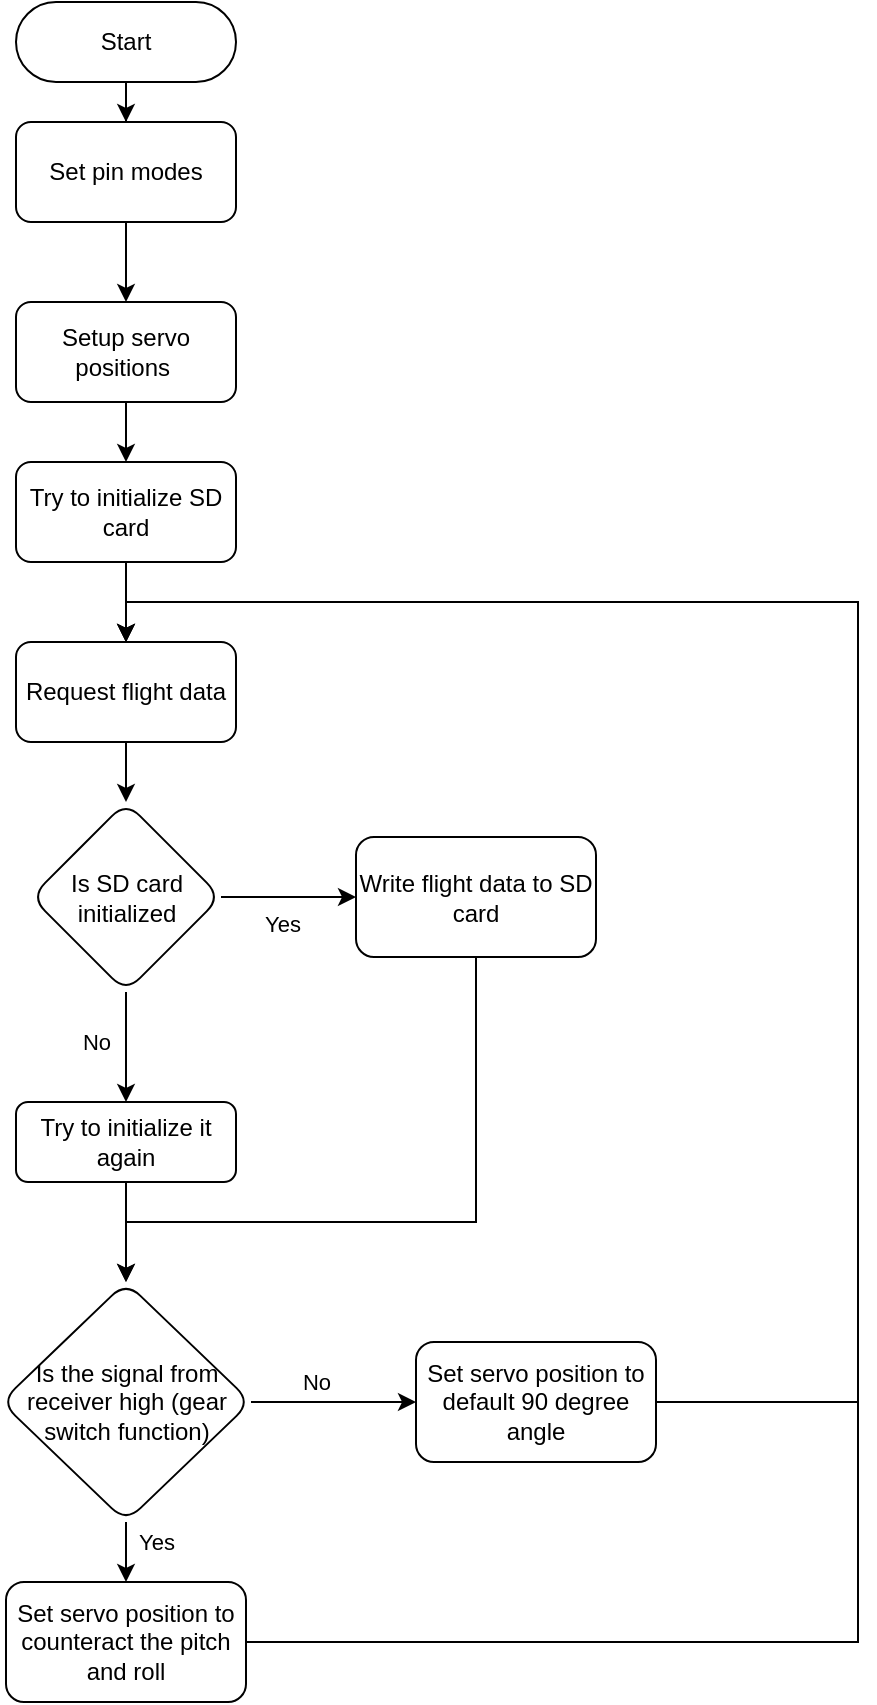 <mxfile version="24.4.0" type="device">
  <diagram id="C5RBs43oDa-KdzZeNtuy" name="Page-1">
    <mxGraphModel dx="767" dy="1169" grid="1" gridSize="10" guides="1" tooltips="1" connect="1" arrows="1" fold="1" page="1" pageScale="1" pageWidth="827" pageHeight="1169" math="0" shadow="0">
      <root>
        <mxCell id="WIyWlLk6GJQsqaUBKTNV-0" />
        <mxCell id="WIyWlLk6GJQsqaUBKTNV-1" parent="WIyWlLk6GJQsqaUBKTNV-0" />
        <mxCell id="wFGCu8srwnu4NARR1gRQ-17" value="" style="edgeStyle=orthogonalEdgeStyle;rounded=0;orthogonalLoop=1;jettySize=auto;html=1;" edge="1" parent="WIyWlLk6GJQsqaUBKTNV-1" source="WIyWlLk6GJQsqaUBKTNV-3" target="wFGCu8srwnu4NARR1gRQ-14">
          <mxGeometry relative="1" as="geometry" />
        </mxCell>
        <mxCell id="WIyWlLk6GJQsqaUBKTNV-3" value="Start" style="rounded=1;whiteSpace=wrap;html=1;fontSize=12;glass=0;strokeWidth=1;shadow=0;arcSize=50;" parent="WIyWlLk6GJQsqaUBKTNV-1" vertex="1">
          <mxGeometry x="160" y="80" width="110" height="40" as="geometry" />
        </mxCell>
        <mxCell id="wFGCu8srwnu4NARR1gRQ-12" value="" style="edgeStyle=orthogonalEdgeStyle;rounded=0;orthogonalLoop=1;jettySize=auto;html=1;" edge="1" parent="WIyWlLk6GJQsqaUBKTNV-1" source="wFGCu8srwnu4NARR1gRQ-7" target="wFGCu8srwnu4NARR1gRQ-11">
          <mxGeometry relative="1" as="geometry" />
        </mxCell>
        <mxCell id="wFGCu8srwnu4NARR1gRQ-7" value="Setup servo positions&amp;nbsp;" style="whiteSpace=wrap;html=1;rounded=1;glass=0;strokeWidth=1;shadow=0;" vertex="1" parent="WIyWlLk6GJQsqaUBKTNV-1">
          <mxGeometry x="160" y="230" width="110" height="50" as="geometry" />
        </mxCell>
        <mxCell id="wFGCu8srwnu4NARR1gRQ-19" value="" style="edgeStyle=orthogonalEdgeStyle;rounded=0;orthogonalLoop=1;jettySize=auto;html=1;" edge="1" parent="WIyWlLk6GJQsqaUBKTNV-1" source="wFGCu8srwnu4NARR1gRQ-11" target="wFGCu8srwnu4NARR1gRQ-18">
          <mxGeometry relative="1" as="geometry" />
        </mxCell>
        <mxCell id="wFGCu8srwnu4NARR1gRQ-11" value="Try to initialize SD card" style="whiteSpace=wrap;html=1;rounded=1;glass=0;strokeWidth=1;shadow=0;" vertex="1" parent="WIyWlLk6GJQsqaUBKTNV-1">
          <mxGeometry x="160" y="310" width="110" height="50" as="geometry" />
        </mxCell>
        <mxCell id="wFGCu8srwnu4NARR1gRQ-16" value="" style="edgeStyle=orthogonalEdgeStyle;rounded=0;orthogonalLoop=1;jettySize=auto;html=1;" edge="1" parent="WIyWlLk6GJQsqaUBKTNV-1" source="wFGCu8srwnu4NARR1gRQ-14" target="wFGCu8srwnu4NARR1gRQ-7">
          <mxGeometry relative="1" as="geometry" />
        </mxCell>
        <mxCell id="wFGCu8srwnu4NARR1gRQ-14" value="Set pin modes" style="whiteSpace=wrap;html=1;rounded=1;glass=0;strokeWidth=1;shadow=0;" vertex="1" parent="WIyWlLk6GJQsqaUBKTNV-1">
          <mxGeometry x="160" y="140" width="110" height="50" as="geometry" />
        </mxCell>
        <mxCell id="wFGCu8srwnu4NARR1gRQ-23" value="" style="edgeStyle=orthogonalEdgeStyle;rounded=0;orthogonalLoop=1;jettySize=auto;html=1;" edge="1" parent="WIyWlLk6GJQsqaUBKTNV-1" source="wFGCu8srwnu4NARR1gRQ-18" target="wFGCu8srwnu4NARR1gRQ-22">
          <mxGeometry relative="1" as="geometry" />
        </mxCell>
        <mxCell id="wFGCu8srwnu4NARR1gRQ-18" value="Request flight data" style="whiteSpace=wrap;html=1;rounded=1;glass=0;strokeWidth=1;shadow=0;" vertex="1" parent="WIyWlLk6GJQsqaUBKTNV-1">
          <mxGeometry x="160" y="400" width="110" height="50" as="geometry" />
        </mxCell>
        <mxCell id="wFGCu8srwnu4NARR1gRQ-25" value="" style="edgeStyle=orthogonalEdgeStyle;rounded=0;orthogonalLoop=1;jettySize=auto;html=1;" edge="1" parent="WIyWlLk6GJQsqaUBKTNV-1" source="wFGCu8srwnu4NARR1gRQ-22" target="wFGCu8srwnu4NARR1gRQ-24">
          <mxGeometry relative="1" as="geometry" />
        </mxCell>
        <mxCell id="wFGCu8srwnu4NARR1gRQ-26" value="No" style="edgeLabel;html=1;align=center;verticalAlign=middle;resizable=0;points=[];" vertex="1" connectable="0" parent="wFGCu8srwnu4NARR1gRQ-25">
          <mxGeometry x="-0.026" y="-5" relative="1" as="geometry">
            <mxPoint x="-10" y="-2" as="offset" />
          </mxGeometry>
        </mxCell>
        <mxCell id="wFGCu8srwnu4NARR1gRQ-28" value="" style="edgeStyle=orthogonalEdgeStyle;rounded=0;orthogonalLoop=1;jettySize=auto;html=1;" edge="1" parent="WIyWlLk6GJQsqaUBKTNV-1" source="wFGCu8srwnu4NARR1gRQ-22" target="wFGCu8srwnu4NARR1gRQ-27">
          <mxGeometry relative="1" as="geometry" />
        </mxCell>
        <mxCell id="wFGCu8srwnu4NARR1gRQ-29" value="Yes" style="edgeLabel;html=1;align=center;verticalAlign=middle;resizable=0;points=[];" vertex="1" connectable="0" parent="wFGCu8srwnu4NARR1gRQ-28">
          <mxGeometry x="-0.107" relative="1" as="geometry">
            <mxPoint y="13" as="offset" />
          </mxGeometry>
        </mxCell>
        <mxCell id="wFGCu8srwnu4NARR1gRQ-22" value="Is SD card initialized" style="rhombus;whiteSpace=wrap;html=1;rounded=1;glass=0;strokeWidth=1;shadow=0;" vertex="1" parent="WIyWlLk6GJQsqaUBKTNV-1">
          <mxGeometry x="167.5" y="480" width="95" height="95" as="geometry" />
        </mxCell>
        <mxCell id="wFGCu8srwnu4NARR1gRQ-34" value="" style="edgeStyle=orthogonalEdgeStyle;rounded=0;orthogonalLoop=1;jettySize=auto;html=1;" edge="1" parent="WIyWlLk6GJQsqaUBKTNV-1" source="wFGCu8srwnu4NARR1gRQ-24" target="wFGCu8srwnu4NARR1gRQ-33">
          <mxGeometry relative="1" as="geometry" />
        </mxCell>
        <mxCell id="wFGCu8srwnu4NARR1gRQ-24" value="Try to initialize it again" style="whiteSpace=wrap;html=1;rounded=1;glass=0;strokeWidth=1;shadow=0;" vertex="1" parent="WIyWlLk6GJQsqaUBKTNV-1">
          <mxGeometry x="160" y="630" width="110" height="40" as="geometry" />
        </mxCell>
        <mxCell id="wFGCu8srwnu4NARR1gRQ-43" style="edgeStyle=orthogonalEdgeStyle;rounded=0;orthogonalLoop=1;jettySize=auto;html=1;entryX=0.5;entryY=0;entryDx=0;entryDy=0;" edge="1" parent="WIyWlLk6GJQsqaUBKTNV-1" source="wFGCu8srwnu4NARR1gRQ-27" target="wFGCu8srwnu4NARR1gRQ-33">
          <mxGeometry relative="1" as="geometry">
            <mxPoint x="390" y="680" as="targetPoint" />
            <Array as="points">
              <mxPoint x="390" y="690" />
              <mxPoint x="215" y="690" />
            </Array>
          </mxGeometry>
        </mxCell>
        <mxCell id="wFGCu8srwnu4NARR1gRQ-27" value="Write flight data to SD card" style="whiteSpace=wrap;html=1;rounded=1;glass=0;strokeWidth=1;shadow=0;" vertex="1" parent="WIyWlLk6GJQsqaUBKTNV-1">
          <mxGeometry x="330" y="497.5" width="120" height="60" as="geometry" />
        </mxCell>
        <mxCell id="wFGCu8srwnu4NARR1gRQ-45" value="" style="edgeStyle=orthogonalEdgeStyle;rounded=0;orthogonalLoop=1;jettySize=auto;html=1;" edge="1" parent="WIyWlLk6GJQsqaUBKTNV-1" source="wFGCu8srwnu4NARR1gRQ-33" target="wFGCu8srwnu4NARR1gRQ-44">
          <mxGeometry relative="1" as="geometry" />
        </mxCell>
        <mxCell id="wFGCu8srwnu4NARR1gRQ-46" value="Yes" style="edgeLabel;html=1;align=center;verticalAlign=middle;resizable=0;points=[];" vertex="1" connectable="0" parent="wFGCu8srwnu4NARR1gRQ-45">
          <mxGeometry x="-0.164" relative="1" as="geometry">
            <mxPoint x="15" y="-9" as="offset" />
          </mxGeometry>
        </mxCell>
        <mxCell id="wFGCu8srwnu4NARR1gRQ-48" value="" style="edgeStyle=orthogonalEdgeStyle;rounded=0;orthogonalLoop=1;jettySize=auto;html=1;" edge="1" parent="WIyWlLk6GJQsqaUBKTNV-1" source="wFGCu8srwnu4NARR1gRQ-33" target="wFGCu8srwnu4NARR1gRQ-47">
          <mxGeometry relative="1" as="geometry" />
        </mxCell>
        <mxCell id="wFGCu8srwnu4NARR1gRQ-49" value="No" style="edgeLabel;html=1;align=center;verticalAlign=middle;resizable=0;points=[];" vertex="1" connectable="0" parent="wFGCu8srwnu4NARR1gRQ-48">
          <mxGeometry x="-0.086" y="-2" relative="1" as="geometry">
            <mxPoint x="-5" y="-12" as="offset" />
          </mxGeometry>
        </mxCell>
        <mxCell id="wFGCu8srwnu4NARR1gRQ-33" value="Is the signal from receiver high (gear switch function)" style="rhombus;whiteSpace=wrap;html=1;rounded=1;glass=0;strokeWidth=1;shadow=0;" vertex="1" parent="WIyWlLk6GJQsqaUBKTNV-1">
          <mxGeometry x="152.5" y="720" width="125" height="120" as="geometry" />
        </mxCell>
        <mxCell id="wFGCu8srwnu4NARR1gRQ-51" style="edgeStyle=orthogonalEdgeStyle;rounded=0;orthogonalLoop=1;jettySize=auto;html=1;entryX=0.5;entryY=0;entryDx=0;entryDy=0;" edge="1" parent="WIyWlLk6GJQsqaUBKTNV-1" source="wFGCu8srwnu4NARR1gRQ-44" target="wFGCu8srwnu4NARR1gRQ-18">
          <mxGeometry relative="1" as="geometry">
            <mxPoint x="570" y="290" as="targetPoint" />
            <Array as="points">
              <mxPoint x="581" y="900" />
              <mxPoint x="581" y="380" />
              <mxPoint x="215" y="380" />
            </Array>
          </mxGeometry>
        </mxCell>
        <mxCell id="wFGCu8srwnu4NARR1gRQ-44" value="Set servo position to counteract the pitch and roll" style="whiteSpace=wrap;html=1;rounded=1;glass=0;strokeWidth=1;shadow=0;" vertex="1" parent="WIyWlLk6GJQsqaUBKTNV-1">
          <mxGeometry x="155" y="870" width="120" height="60" as="geometry" />
        </mxCell>
        <mxCell id="wFGCu8srwnu4NARR1gRQ-54" style="edgeStyle=orthogonalEdgeStyle;rounded=0;orthogonalLoop=1;jettySize=auto;html=1;entryX=0.5;entryY=0;entryDx=0;entryDy=0;" edge="1" parent="WIyWlLk6GJQsqaUBKTNV-1" source="wFGCu8srwnu4NARR1gRQ-47" target="wFGCu8srwnu4NARR1gRQ-18">
          <mxGeometry relative="1" as="geometry">
            <mxPoint x="580" y="330" as="targetPoint" />
            <Array as="points">
              <mxPoint x="581" y="780" />
              <mxPoint x="581" y="380" />
              <mxPoint x="215" y="380" />
            </Array>
          </mxGeometry>
        </mxCell>
        <mxCell id="wFGCu8srwnu4NARR1gRQ-47" value="Set servo position to default 90 degree angle" style="whiteSpace=wrap;html=1;rounded=1;glass=0;strokeWidth=1;shadow=0;" vertex="1" parent="WIyWlLk6GJQsqaUBKTNV-1">
          <mxGeometry x="360" y="750" width="120" height="60" as="geometry" />
        </mxCell>
      </root>
    </mxGraphModel>
  </diagram>
</mxfile>
